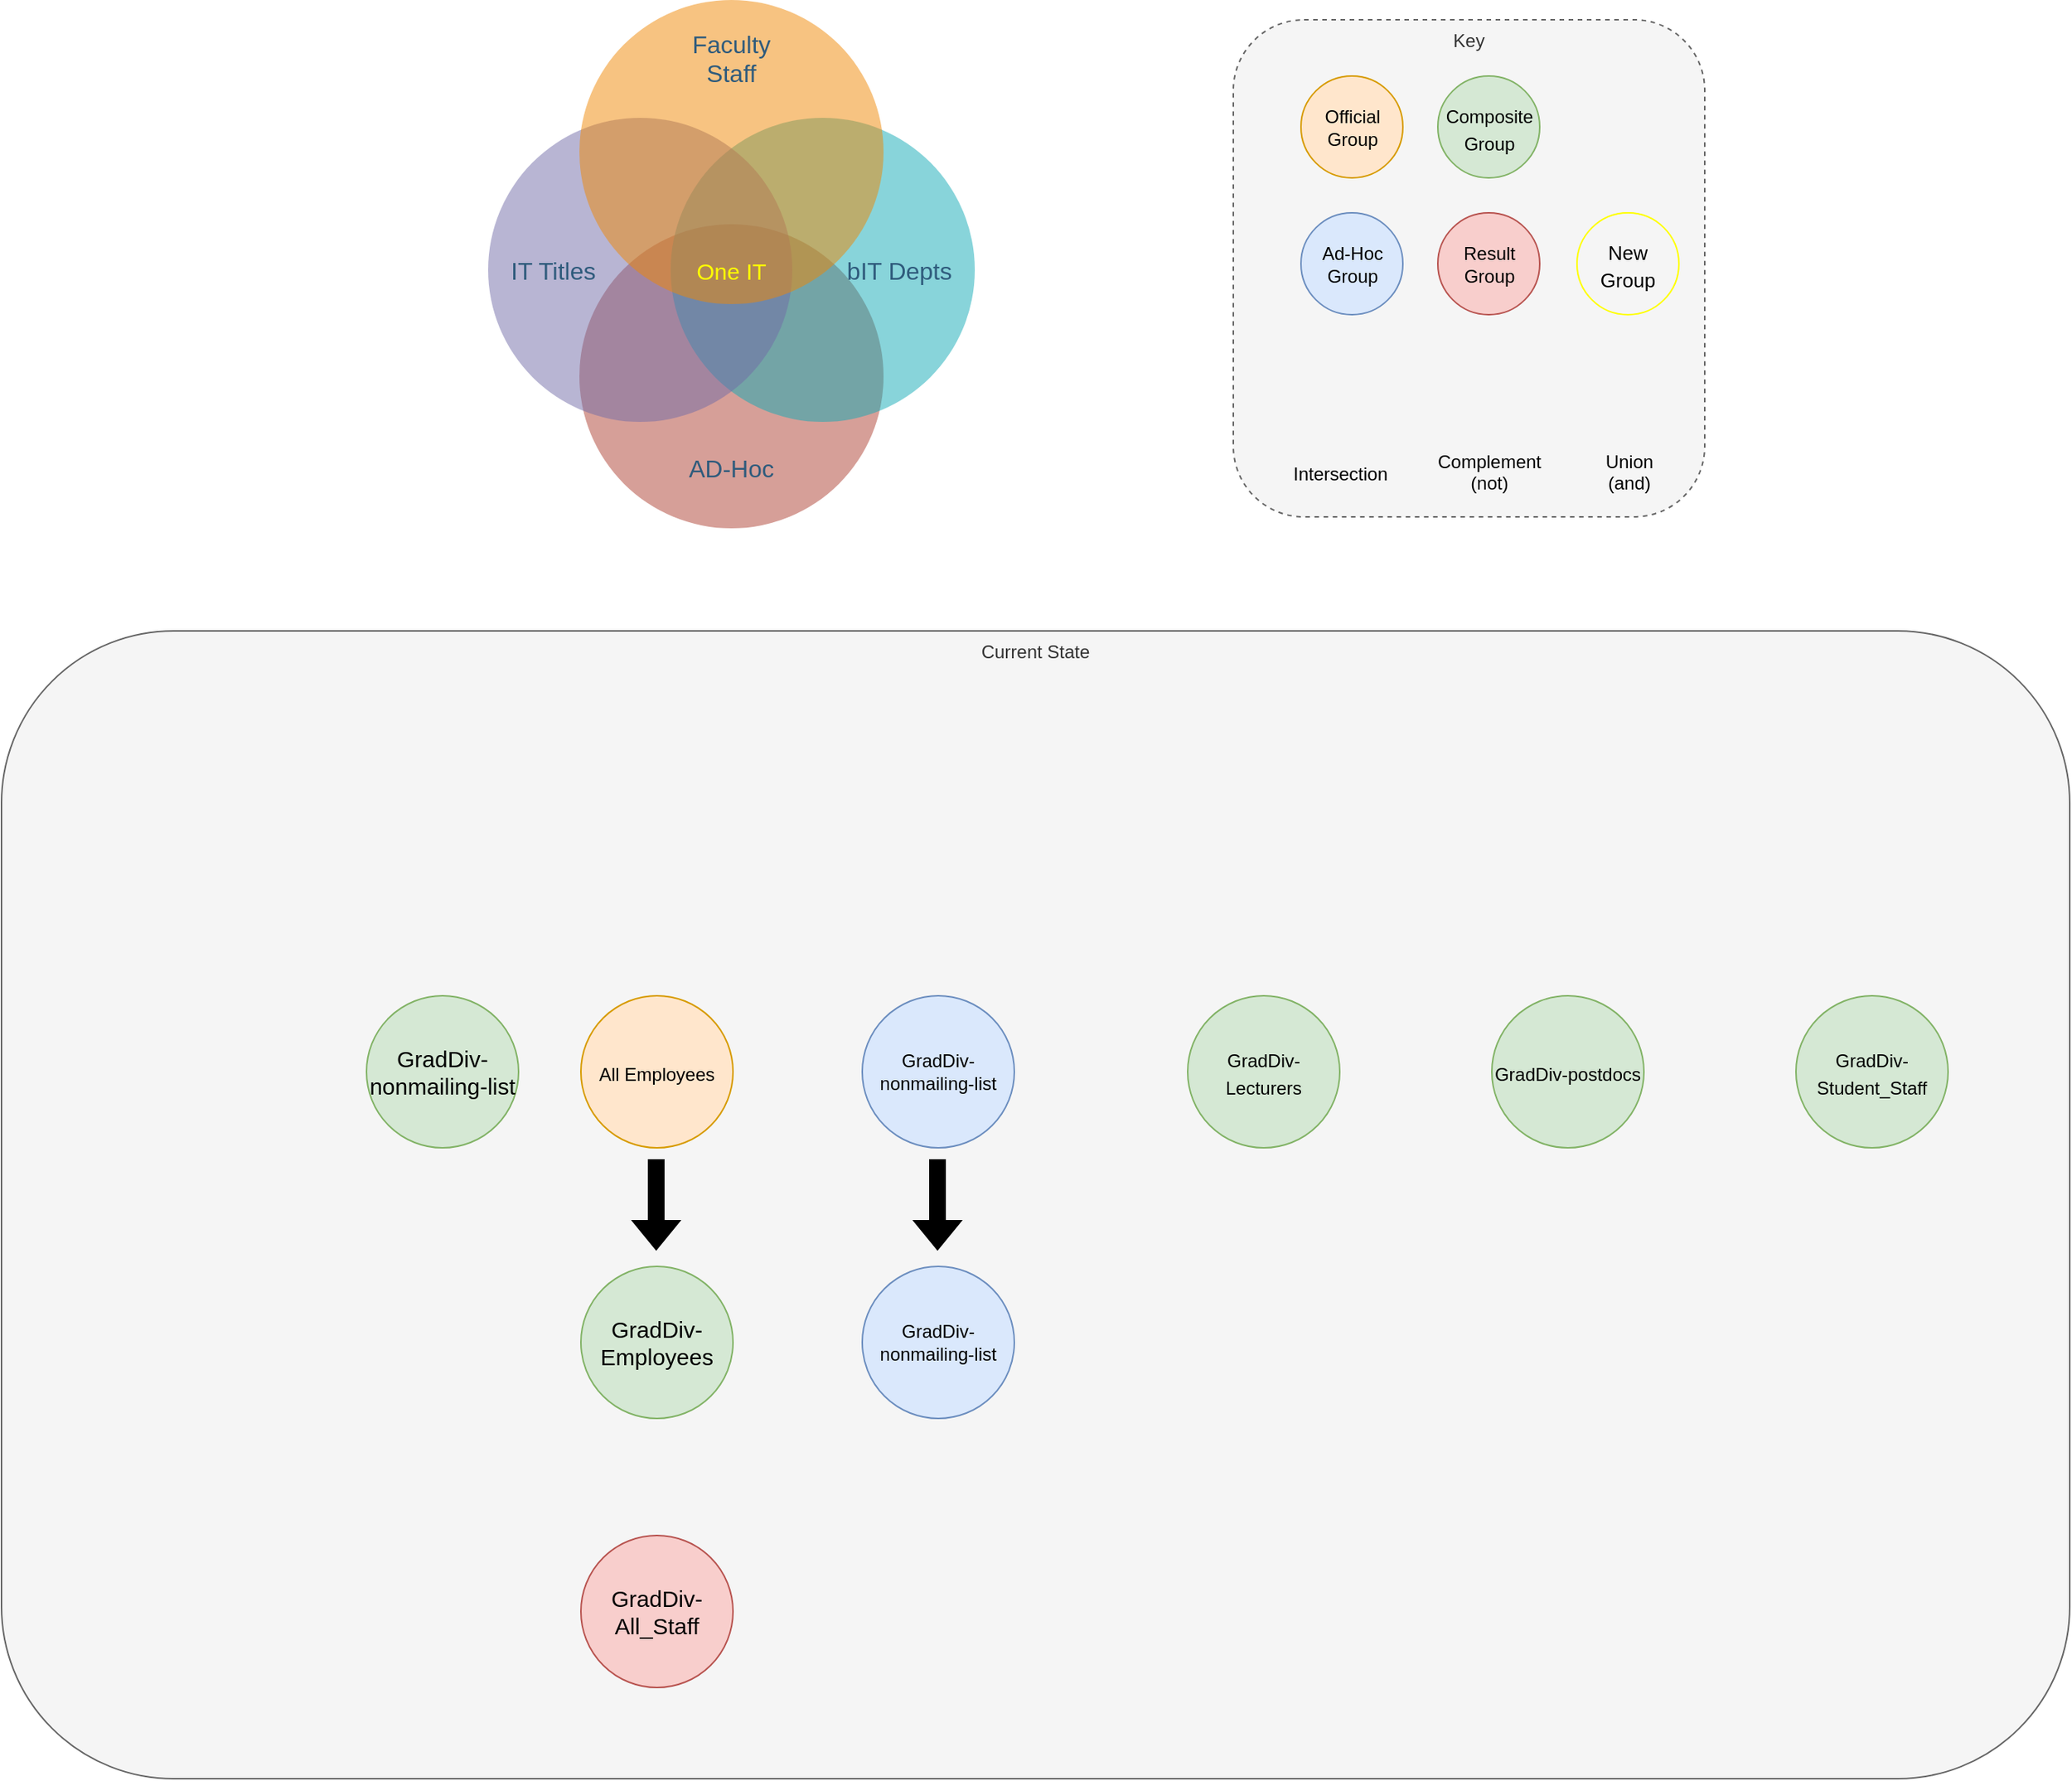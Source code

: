 <mxfile version="21.1.8" type="github">
  <diagram id="3228e29e-7158-1315-38df-8450db1d8a1d" name="Page-1">
    <mxGraphModel dx="3772" dy="739" grid="1" gridSize="10" guides="1" tooltips="1" connect="1" arrows="1" fold="1" page="1" pageScale="1" pageWidth="1169" pageHeight="827" background="none" math="0" shadow="0">
      <root>
        <mxCell id="0" />
        <mxCell id="1" parent="0" />
        <mxCell id="QYALVXL8oTtBSw0v3C-n-21735" value="Key" style="rounded=1;whiteSpace=wrap;html=1;fontSize=12;fontColor=#333333;fillColor=#f5f5f5;verticalAlign=top;dashed=1;strokeColor=#666666;" parent="1" vertex="1">
          <mxGeometry x="-490" y="43" width="310" height="327" as="geometry" />
        </mxCell>
        <mxCell id="QYALVXL8oTtBSw0v3C-n-21685" value="Current State" style="rounded=1;whiteSpace=wrap;html=1;fontSize=12;fontColor=#333333;fillColor=#f5f5f5;verticalAlign=top;strokeColor=#666666;" parent="1" vertex="1">
          <mxGeometry x="-1300" y="445" width="1360" height="755" as="geometry" />
        </mxCell>
        <mxCell id="21640" value="&lt;div&gt;AD-Hoc&lt;/div&gt;" style="ellipse;whiteSpace=wrap;html=1;aspect=fixed;rounded=1;shadow=0;glass=0;labelBackgroundColor=none;strokeColor=none;strokeWidth=1;fillColor=#AE4132;gradientColor=none;fontFamily=Helvetica;fontSize=16;fontColor=#2F5B7C;align=center;opacity=50;verticalAlign=bottom;spacingBottom=15;spacing=15;" parent="1" vertex="1">
          <mxGeometry x="-920" y="177.5" width="200" height="200" as="geometry" />
        </mxCell>
        <mxCell id="21639" value="bIT Depts" style="ellipse;whiteSpace=wrap;html=1;aspect=fixed;rounded=1;shadow=0;glass=0;labelBackgroundColor=none;strokeColor=none;strokeWidth=1;fillColor=#12AAB5;gradientColor=none;fontFamily=Helvetica;fontSize=16;fontColor=#2F5B7C;align=right;opacity=50;spacing=15;" parent="1" vertex="1">
          <mxGeometry x="-860" y="107.5" width="200" height="200" as="geometry" />
        </mxCell>
        <mxCell id="21638" value="IT Titles" style="ellipse;whiteSpace=wrap;html=1;aspect=fixed;rounded=1;shadow=0;glass=0;labelBackgroundColor=none;strokeColor=none;strokeWidth=1;fillColor=#736CA8;gradientColor=none;fontFamily=Helvetica;fontSize=16;fontColor=#2F5B7C;align=left;opacity=50;spacing=15;" parent="1" vertex="1">
          <mxGeometry x="-980" y="107.5" width="200" height="200" as="geometry" />
        </mxCell>
        <mxCell id="21637" value="Faculty&lt;br&gt;Staff" style="ellipse;whiteSpace=wrap;html=1;aspect=fixed;rounded=1;shadow=0;glass=0;labelBackgroundColor=none;strokeColor=none;strokeWidth=1;fillColor=#F08705;gradientColor=none;fontFamily=Helvetica;fontSize=16;fontColor=#2F5B7C;align=center;opacity=50;verticalAlign=top;spacing=15;" parent="1" vertex="1">
          <mxGeometry x="-920" y="30" width="200" height="200" as="geometry" />
        </mxCell>
        <mxCell id="QYALVXL8oTtBSw0v3C-n-21655" value="&lt;font style=&quot;font-size: 15px;&quot; color=&quot;#FFFF00&quot;&gt;One IT&lt;/font&gt;" style="text;html=1;strokeColor=none;fillColor=none;align=center;verticalAlign=middle;whiteSpace=wrap;rounded=0;opacity=50;fontSize=15;" parent="1" vertex="1">
          <mxGeometry x="-850" y="193" width="60" height="30" as="geometry" />
        </mxCell>
        <mxCell id="QYALVXL8oTtBSw0v3C-n-21664" value="GradDiv-All_Staff" style="ellipse;whiteSpace=wrap;html=1;aspect=fixed;fontSize=15;fillColor=#f8cecc;strokeColor=#b85450;" parent="1" vertex="1">
          <mxGeometry x="-919" y="1040" width="100" height="100" as="geometry" />
        </mxCell>
        <mxCell id="QYALVXL8oTtBSw0v3C-n-21665" value="GradDiv-nonmailing-list" style="ellipse;whiteSpace=wrap;html=1;aspect=fixed;fontSize=12;fillColor=#dae8fc;strokeColor=#6c8ebf;" parent="1" vertex="1">
          <mxGeometry x="-734" y="685" width="100" height="100" as="geometry" />
        </mxCell>
        <mxCell id="QYALVXL8oTtBSw0v3C-n-21666" value="Intersection" style="shape=image;html=1;verticalAlign=top;verticalLabelPosition=bottom;labelBackgroundColor=none;imageAspect=0;aspect=fixed;image=https://cdn0.iconfinder.com/data/icons/phosphor-regular-vol-3/256/intersect-128.png;fontSize=12;fontColor=default;fillColor=#B18754;" parent="1" vertex="1">
          <mxGeometry x="-445.5" y="277.5" width="50" height="50" as="geometry" />
        </mxCell>
        <mxCell id="QYALVXL8oTtBSw0v3C-n-21673" value="GradDiv-Employees" style="ellipse;whiteSpace=wrap;html=1;aspect=fixed;fontSize=15;fillColor=#d5e8d4;strokeColor=#82b366;" parent="1" vertex="1">
          <mxGeometry x="-919" y="863" width="100" height="100" as="geometry" />
        </mxCell>
        <mxCell id="QYALVXL8oTtBSw0v3C-n-21674" value="" style="shape=image;html=1;verticalAlign=top;verticalLabelPosition=bottom;labelBackgroundColor=#ffffff;imageAspect=0;aspect=fixed;image=https://cdn0.iconfinder.com/data/icons/math-business-icon-set/93/1_5-128.png;fontSize=12;fontColor=default;fillColor=#B18754;" parent="1" vertex="1">
          <mxGeometry x="-894" y="980" width="50" height="50" as="geometry" />
        </mxCell>
        <mxCell id="QYALVXL8oTtBSw0v3C-n-21677" value="&lt;font style=&quot;font-size: 12px;&quot;&gt;All Employees&lt;/font&gt;" style="ellipse;whiteSpace=wrap;html=1;aspect=fixed;fontSize=15;fillColor=#ffe6cc;strokeColor=#d79b00;" parent="1" vertex="1">
          <mxGeometry x="-919" y="685" width="100" height="100" as="geometry" />
        </mxCell>
        <mxCell id="QYALVXL8oTtBSw0v3C-n-21678" value="" style="shape=image;html=1;verticalAlign=top;verticalLabelPosition=bottom;labelBackgroundColor=#ffffff;imageAspect=0;aspect=fixed;image=https://cdn0.iconfinder.com/data/icons/math-business-icon-set/93/1_5-128.png;fontSize=12;fontColor=default;fillColor=#B18754;" parent="1" vertex="1">
          <mxGeometry x="-609" y="710" width="50" height="50" as="geometry" />
        </mxCell>
        <mxCell id="QYALVXL8oTtBSw0v3C-n-21681" value="Official Group" style="ellipse;whiteSpace=wrap;html=1;aspect=fixed;fontSize=12;fillColor=#ffe6cc;strokeColor=#d79b00;" parent="1" vertex="1">
          <mxGeometry x="-445.5" y="80" width="67" height="67" as="geometry" />
        </mxCell>
        <mxCell id="QYALVXL8oTtBSw0v3C-n-21682" value="&lt;font style=&quot;font-size: 12px;&quot;&gt;Composite Group&lt;br&gt;&lt;/font&gt;" style="ellipse;whiteSpace=wrap;html=1;aspect=fixed;fontSize=15;fillColor=#d5e8d4;strokeColor=#82b366;" parent="1" vertex="1">
          <mxGeometry x="-355.5" y="80" width="67" height="67" as="geometry" />
        </mxCell>
        <mxCell id="QYALVXL8oTtBSw0v3C-n-21683" value="Ad-Hoc Group" style="ellipse;whiteSpace=wrap;html=1;aspect=fixed;fontSize=12;fillColor=#dae8fc;strokeColor=#6c8ebf;" parent="1" vertex="1">
          <mxGeometry x="-445.5" y="170" width="67" height="67" as="geometry" />
        </mxCell>
        <mxCell id="QYALVXL8oTtBSw0v3C-n-21684" value="Result Group" style="ellipse;whiteSpace=wrap;html=1;aspect=fixed;fontSize=12;fillColor=#f8cecc;strokeColor=#b85450;" parent="1" vertex="1">
          <mxGeometry x="-355.5" y="170" width="67" height="67" as="geometry" />
        </mxCell>
        <mxCell id="QYALVXL8oTtBSw0v3C-n-21702" value="Complement&lt;br&gt;(not)" style="shape=image;html=1;verticalAlign=top;verticalLabelPosition=bottom;labelBackgroundColor=none;imageAspect=0;aspect=fixed;image=https://cdn4.iconfinder.com/data/icons/ionicons/512/icon-ios7-minus-outline-128.png;fontSize=12;fontColor=default;fillColor=#B18754;" parent="1" vertex="1">
          <mxGeometry x="-347" y="270" width="50" height="50" as="geometry" />
        </mxCell>
        <mxCell id="QYALVXL8oTtBSw0v3C-n-21703" value="Union&lt;br&gt;(and)" style="shape=image;html=1;verticalAlign=top;verticalLabelPosition=bottom;labelBackgroundColor=none;imageAspect=0;aspect=fixed;image=https://cdn4.iconfinder.com/data/icons/ionicons/512/icon-ios7-plus-outline-128.png;fontSize=12;fontColor=default;fillColor=#B18754;" parent="1" vertex="1">
          <mxGeometry x="-255.5" y="270" width="50" height="50" as="geometry" />
        </mxCell>
        <mxCell id="QYALVXL8oTtBSw0v3C-n-21733" value="&lt;font style=&quot;font-size: 13px;&quot;&gt;New Group&lt;br&gt;&lt;/font&gt;" style="ellipse;whiteSpace=wrap;html=1;aspect=fixed;fontSize=15;fillColor=none;strokeColor=#FFFF00;" parent="1" vertex="1">
          <mxGeometry x="-264" y="170" width="67" height="67" as="geometry" />
        </mxCell>
        <mxCell id="iQ8cCC7Z_S4U6pTmPQgQ-21640" value="" style="shape=image;html=1;verticalAlign=top;verticalLabelPosition=bottom;labelBackgroundColor=#ffffff;imageAspect=0;aspect=fixed;image=https://cdn4.iconfinder.com/data/icons/ionicons/512/icon-ios7-minus-outline-128.png;fontSize=12;fontColor=default;fillColor=#B18754;" vertex="1" parent="1">
          <mxGeometry x="-801" y="888" width="50" height="50" as="geometry" />
        </mxCell>
        <mxCell id="iQ8cCC7Z_S4U6pTmPQgQ-21641" value="GradDiv-nonmailing-list" style="ellipse;whiteSpace=wrap;html=1;aspect=fixed;fontSize=12;fillColor=#dae8fc;strokeColor=#6c8ebf;" vertex="1" parent="1">
          <mxGeometry x="-734" y="863" width="100" height="100" as="geometry" />
        </mxCell>
        <mxCell id="iQ8cCC7Z_S4U6pTmPQgQ-21642" value="" style="shape=flexArrow;endArrow=classic;html=1;rounded=0;fontSize=12;fontColor=default;fillColor=#000000;" edge="1" parent="1">
          <mxGeometry width="50" height="50" relative="1" as="geometry">
            <mxPoint x="-684.5" y="792.5" as="sourcePoint" />
            <mxPoint x="-684.5" y="852.5" as="targetPoint" />
          </mxGeometry>
        </mxCell>
        <mxCell id="iQ8cCC7Z_S4U6pTmPQgQ-21643" value="&lt;font style=&quot;font-size: 12px;&quot;&gt;GradDiv-Lecturers&lt;/font&gt;" style="ellipse;whiteSpace=wrap;html=1;aspect=fixed;fontSize=15;fillColor=#d5e8d4;strokeColor=#82b366;" vertex="1" parent="1">
          <mxGeometry x="-520" y="685" width="100" height="100" as="geometry" />
        </mxCell>
        <mxCell id="iQ8cCC7Z_S4U6pTmPQgQ-21644" value="" style="shape=image;html=1;verticalAlign=top;verticalLabelPosition=bottom;labelBackgroundColor=#ffffff;imageAspect=0;aspect=fixed;image=https://cdn4.iconfinder.com/data/icons/ionicons/512/icon-ios7-plus-outline-128.png;fontSize=12;fontColor=default;fillColor=#B18754;" vertex="1" parent="1">
          <mxGeometry x="-390" y="710" width="50" height="50" as="geometry" />
        </mxCell>
        <mxCell id="iQ8cCC7Z_S4U6pTmPQgQ-21645" value="&lt;font style=&quot;font-size: 12px;&quot;&gt;GradDiv-postdocs&lt;/font&gt;" style="ellipse;whiteSpace=wrap;html=1;aspect=fixed;fontSize=15;fillColor=#d5e8d4;strokeColor=#82b366;" vertex="1" parent="1">
          <mxGeometry x="-320" y="685" width="100" height="100" as="geometry" />
        </mxCell>
        <mxCell id="iQ8cCC7Z_S4U6pTmPQgQ-21646" value="" style="shape=image;html=1;verticalAlign=top;verticalLabelPosition=bottom;labelBackgroundColor=#ffffff;imageAspect=0;aspect=fixed;image=https://cdn4.iconfinder.com/data/icons/ionicons/512/icon-ios7-plus-outline-128.png;fontSize=12;fontColor=default;fillColor=#B18754;" vertex="1" parent="1">
          <mxGeometry x="-197" y="710" width="50" height="50" as="geometry" />
        </mxCell>
        <mxCell id="iQ8cCC7Z_S4U6pTmPQgQ-21647" value="&lt;font style=&quot;font-size: 12px;&quot;&gt;GradDiv-Student_Staff&lt;/font&gt;" style="ellipse;whiteSpace=wrap;html=1;aspect=fixed;fontSize=15;fillColor=#d5e8d4;strokeColor=#82b366;" vertex="1" parent="1">
          <mxGeometry x="-120" y="685" width="100" height="100" as="geometry" />
        </mxCell>
        <mxCell id="iQ8cCC7Z_S4U6pTmPQgQ-21648" value="" style="shape=flexArrow;endArrow=classic;html=1;rounded=0;fontSize=12;fontColor=default;fillColor=#000000;" edge="1" parent="1">
          <mxGeometry width="50" height="50" relative="1" as="geometry">
            <mxPoint x="-869.5" y="792.5" as="sourcePoint" />
            <mxPoint x="-869.5" y="852.5" as="targetPoint" />
          </mxGeometry>
        </mxCell>
        <mxCell id="iQ8cCC7Z_S4U6pTmPQgQ-21649" value="GradDiv-nonmailing-list" style="ellipse;whiteSpace=wrap;html=1;aspect=fixed;fontSize=15;fillColor=#d5e8d4;strokeColor=#82b366;" vertex="1" parent="1">
          <mxGeometry x="-1060" y="685" width="100" height="100" as="geometry" />
        </mxCell>
      </root>
    </mxGraphModel>
  </diagram>
</mxfile>
